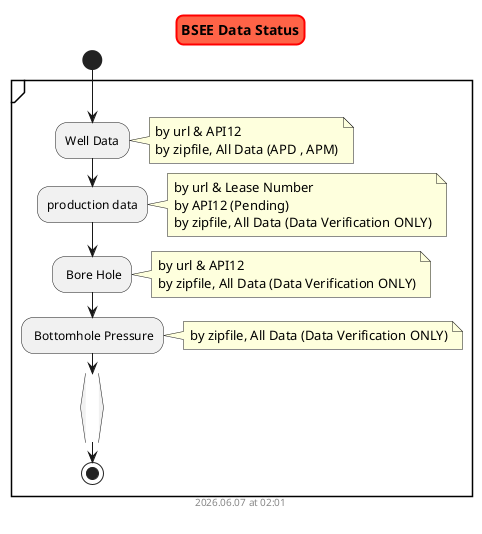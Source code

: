 @startuml bsee_data_status
skinparam titleBorderRoundCorner 15
skinparam titleBorderThickness 2
skinparam titleBorderColor red
skinparam titleBackgroundColor Tomato

title BSEE Data Status 

start

    partition {

        :Well Data;
            note right
                by url & API12
                by zipfile, All Data (APD , APM)
            end note

        :production data;
            note right
                by url & Lease Number
                by API12 (Pending) 
                by zipfile, All Data (Data Verification ONLY)
            end note

        : Bore Hole;
            note right
                by url & API12
                by zipfile, All Data (Data Verification ONLY)
            end note

        : Bottomhole Pressure;
            note right
                by zipfile, All Data (Data Verification ONLY)
            end note
        : 

    }

stop

footer
%date("yyyy.MM.dd' at 'HH:mm")
%filename()
end footer

@enduml